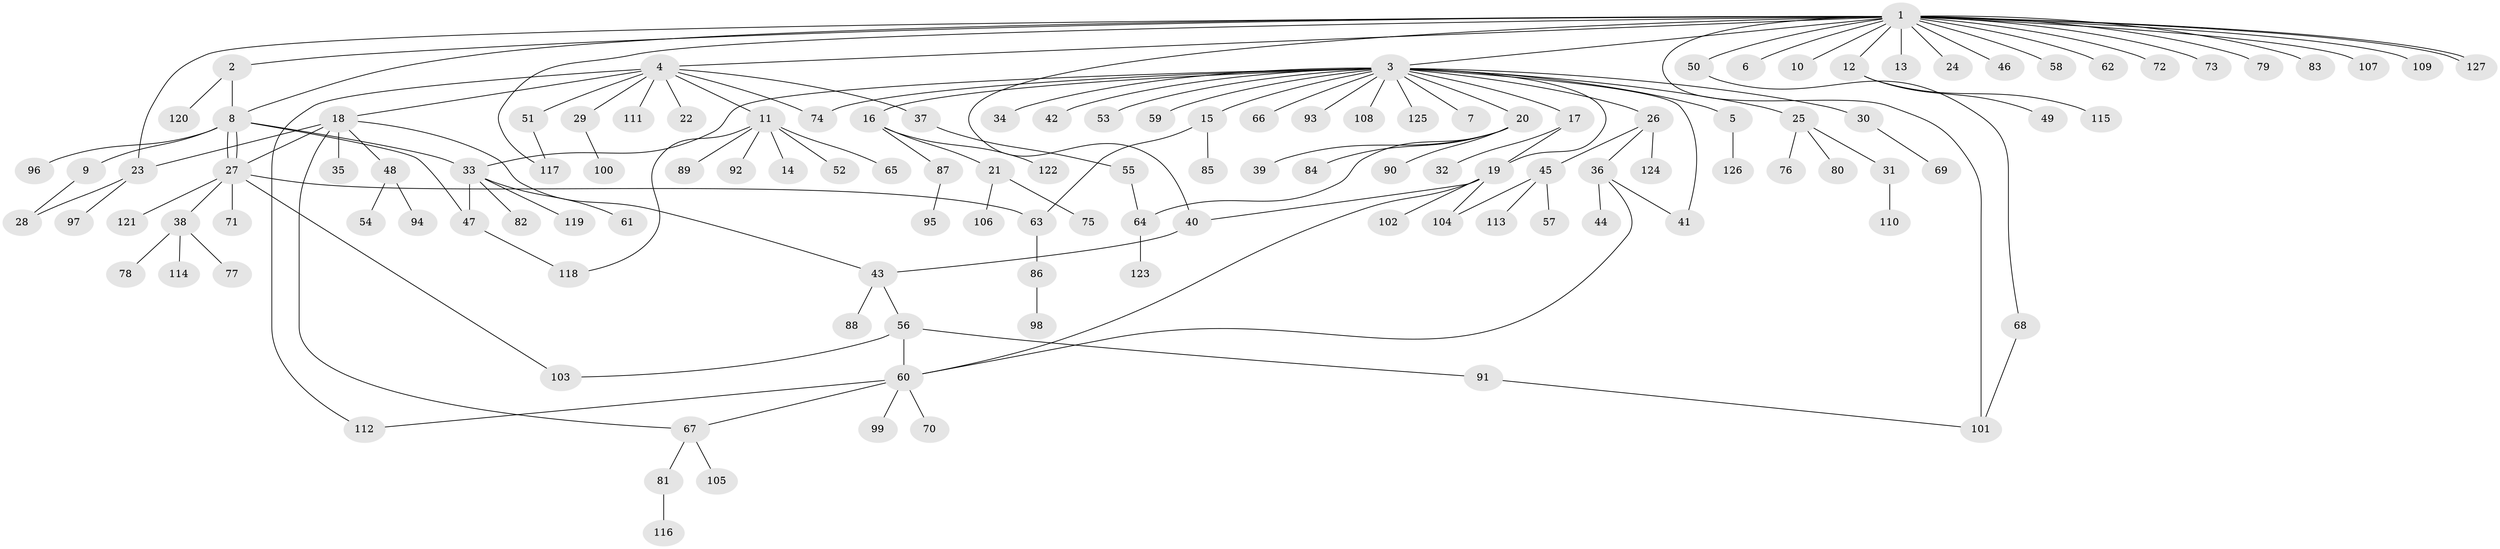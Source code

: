// coarse degree distribution, {22: 0.011235955056179775, 2: 0.23595505617977527, 21: 0.011235955056179775, 9: 0.011235955056179775, 1: 0.5168539325842697, 6: 0.06741573033707865, 3: 0.11235955056179775, 5: 0.02247191011235955, 4: 0.011235955056179775}
// Generated by graph-tools (version 1.1) at 2025/50/03/04/25 22:50:09]
// undirected, 127 vertices, 151 edges
graph export_dot {
  node [color=gray90,style=filled];
  1;
  2;
  3;
  4;
  5;
  6;
  7;
  8;
  9;
  10;
  11;
  12;
  13;
  14;
  15;
  16;
  17;
  18;
  19;
  20;
  21;
  22;
  23;
  24;
  25;
  26;
  27;
  28;
  29;
  30;
  31;
  32;
  33;
  34;
  35;
  36;
  37;
  38;
  39;
  40;
  41;
  42;
  43;
  44;
  45;
  46;
  47;
  48;
  49;
  50;
  51;
  52;
  53;
  54;
  55;
  56;
  57;
  58;
  59;
  60;
  61;
  62;
  63;
  64;
  65;
  66;
  67;
  68;
  69;
  70;
  71;
  72;
  73;
  74;
  75;
  76;
  77;
  78;
  79;
  80;
  81;
  82;
  83;
  84;
  85;
  86;
  87;
  88;
  89;
  90;
  91;
  92;
  93;
  94;
  95;
  96;
  97;
  98;
  99;
  100;
  101;
  102;
  103;
  104;
  105;
  106;
  107;
  108;
  109;
  110;
  111;
  112;
  113;
  114;
  115;
  116;
  117;
  118;
  119;
  120;
  121;
  122;
  123;
  124;
  125;
  126;
  127;
  1 -- 2;
  1 -- 3;
  1 -- 4;
  1 -- 6;
  1 -- 8;
  1 -- 10;
  1 -- 12;
  1 -- 13;
  1 -- 23;
  1 -- 24;
  1 -- 40;
  1 -- 46;
  1 -- 50;
  1 -- 58;
  1 -- 62;
  1 -- 72;
  1 -- 73;
  1 -- 79;
  1 -- 83;
  1 -- 101;
  1 -- 107;
  1 -- 109;
  1 -- 117;
  1 -- 127;
  1 -- 127;
  2 -- 8;
  2 -- 120;
  3 -- 5;
  3 -- 7;
  3 -- 15;
  3 -- 16;
  3 -- 17;
  3 -- 19;
  3 -- 20;
  3 -- 25;
  3 -- 26;
  3 -- 30;
  3 -- 33;
  3 -- 34;
  3 -- 41;
  3 -- 42;
  3 -- 53;
  3 -- 59;
  3 -- 66;
  3 -- 74;
  3 -- 93;
  3 -- 108;
  3 -- 125;
  4 -- 11;
  4 -- 18;
  4 -- 22;
  4 -- 29;
  4 -- 37;
  4 -- 51;
  4 -- 74;
  4 -- 111;
  4 -- 112;
  5 -- 126;
  8 -- 9;
  8 -- 27;
  8 -- 27;
  8 -- 33;
  8 -- 47;
  8 -- 96;
  9 -- 28;
  11 -- 14;
  11 -- 52;
  11 -- 65;
  11 -- 89;
  11 -- 92;
  11 -- 118;
  12 -- 49;
  12 -- 115;
  15 -- 63;
  15 -- 85;
  16 -- 21;
  16 -- 87;
  16 -- 122;
  17 -- 19;
  17 -- 32;
  18 -- 23;
  18 -- 27;
  18 -- 35;
  18 -- 43;
  18 -- 48;
  18 -- 67;
  19 -- 40;
  19 -- 60;
  19 -- 102;
  19 -- 104;
  20 -- 39;
  20 -- 64;
  20 -- 84;
  20 -- 90;
  21 -- 75;
  21 -- 106;
  23 -- 28;
  23 -- 97;
  25 -- 31;
  25 -- 76;
  25 -- 80;
  26 -- 36;
  26 -- 45;
  26 -- 124;
  27 -- 38;
  27 -- 63;
  27 -- 71;
  27 -- 103;
  27 -- 121;
  29 -- 100;
  30 -- 69;
  31 -- 110;
  33 -- 47;
  33 -- 61;
  33 -- 82;
  33 -- 119;
  36 -- 41;
  36 -- 44;
  36 -- 60;
  37 -- 55;
  38 -- 77;
  38 -- 78;
  38 -- 114;
  40 -- 43;
  43 -- 56;
  43 -- 88;
  45 -- 57;
  45 -- 104;
  45 -- 113;
  47 -- 118;
  48 -- 54;
  48 -- 94;
  50 -- 68;
  51 -- 117;
  55 -- 64;
  56 -- 60;
  56 -- 91;
  56 -- 103;
  60 -- 67;
  60 -- 70;
  60 -- 99;
  60 -- 112;
  63 -- 86;
  64 -- 123;
  67 -- 81;
  67 -- 105;
  68 -- 101;
  81 -- 116;
  86 -- 98;
  87 -- 95;
  91 -- 101;
}
